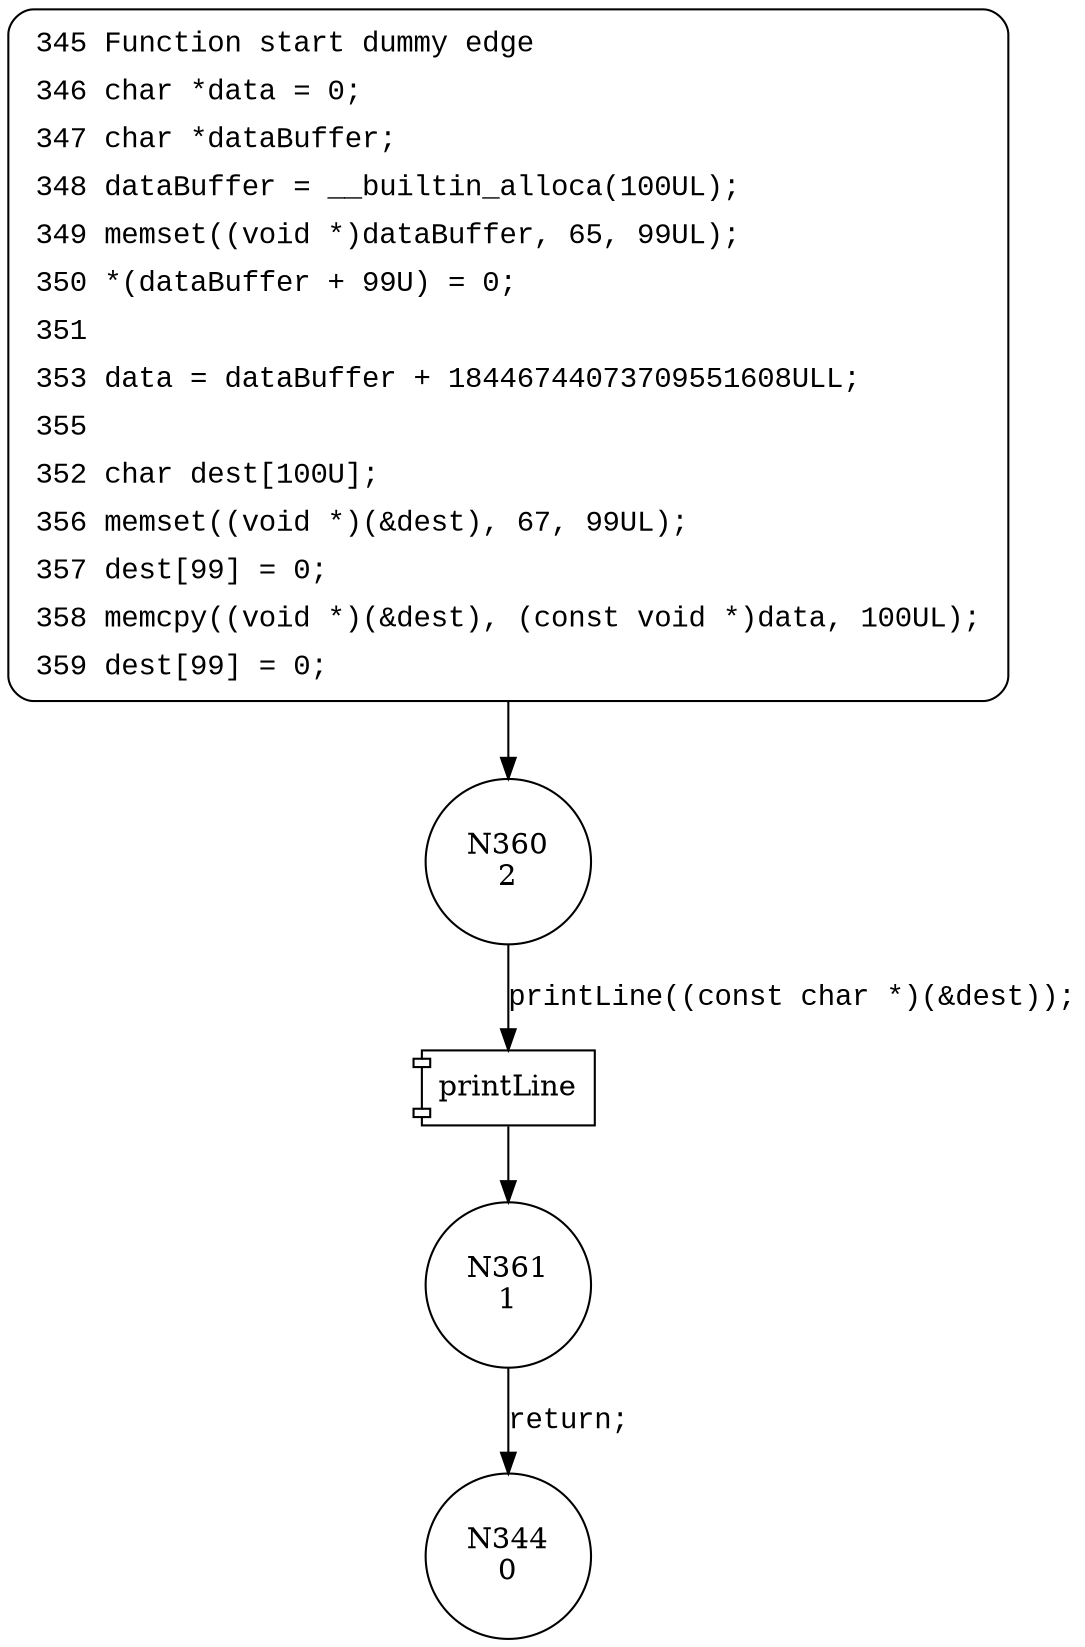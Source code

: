 digraph CWE127_Buffer_Underread__char_alloca_memcpy_06_bad {
360 [shape="circle" label="N360\n2"]
361 [shape="circle" label="N361\n1"]
344 [shape="circle" label="N344\n0"]
345 [style="filled,bold" penwidth="1" fillcolor="white" fontname="Courier New" shape="Mrecord" label=<<table border="0" cellborder="0" cellpadding="3" bgcolor="white"><tr><td align="right">345</td><td align="left">Function start dummy edge</td></tr><tr><td align="right">346</td><td align="left">char *data = 0;</td></tr><tr><td align="right">347</td><td align="left">char *dataBuffer;</td></tr><tr><td align="right">348</td><td align="left">dataBuffer = __builtin_alloca(100UL);</td></tr><tr><td align="right">349</td><td align="left">memset((void *)dataBuffer, 65, 99UL);</td></tr><tr><td align="right">350</td><td align="left">*(dataBuffer + 99U) = 0;</td></tr><tr><td align="right">351</td><td align="left"></td></tr><tr><td align="right">353</td><td align="left">data = dataBuffer + 18446744073709551608ULL;</td></tr><tr><td align="right">355</td><td align="left"></td></tr><tr><td align="right">352</td><td align="left">char dest[100U];</td></tr><tr><td align="right">356</td><td align="left">memset((void *)(&amp;dest), 67, 99UL);</td></tr><tr><td align="right">357</td><td align="left">dest[99] = 0;</td></tr><tr><td align="right">358</td><td align="left">memcpy((void *)(&amp;dest), (const void *)data, 100UL);</td></tr><tr><td align="right">359</td><td align="left">dest[99] = 0;</td></tr></table>>]
345 -> 360[label=""]
100025 [shape="component" label="printLine"]
360 -> 100025 [label="printLine((const char *)(&dest));" fontname="Courier New"]
100025 -> 361 [label="" fontname="Courier New"]
361 -> 344 [label="return;" fontname="Courier New"]
}